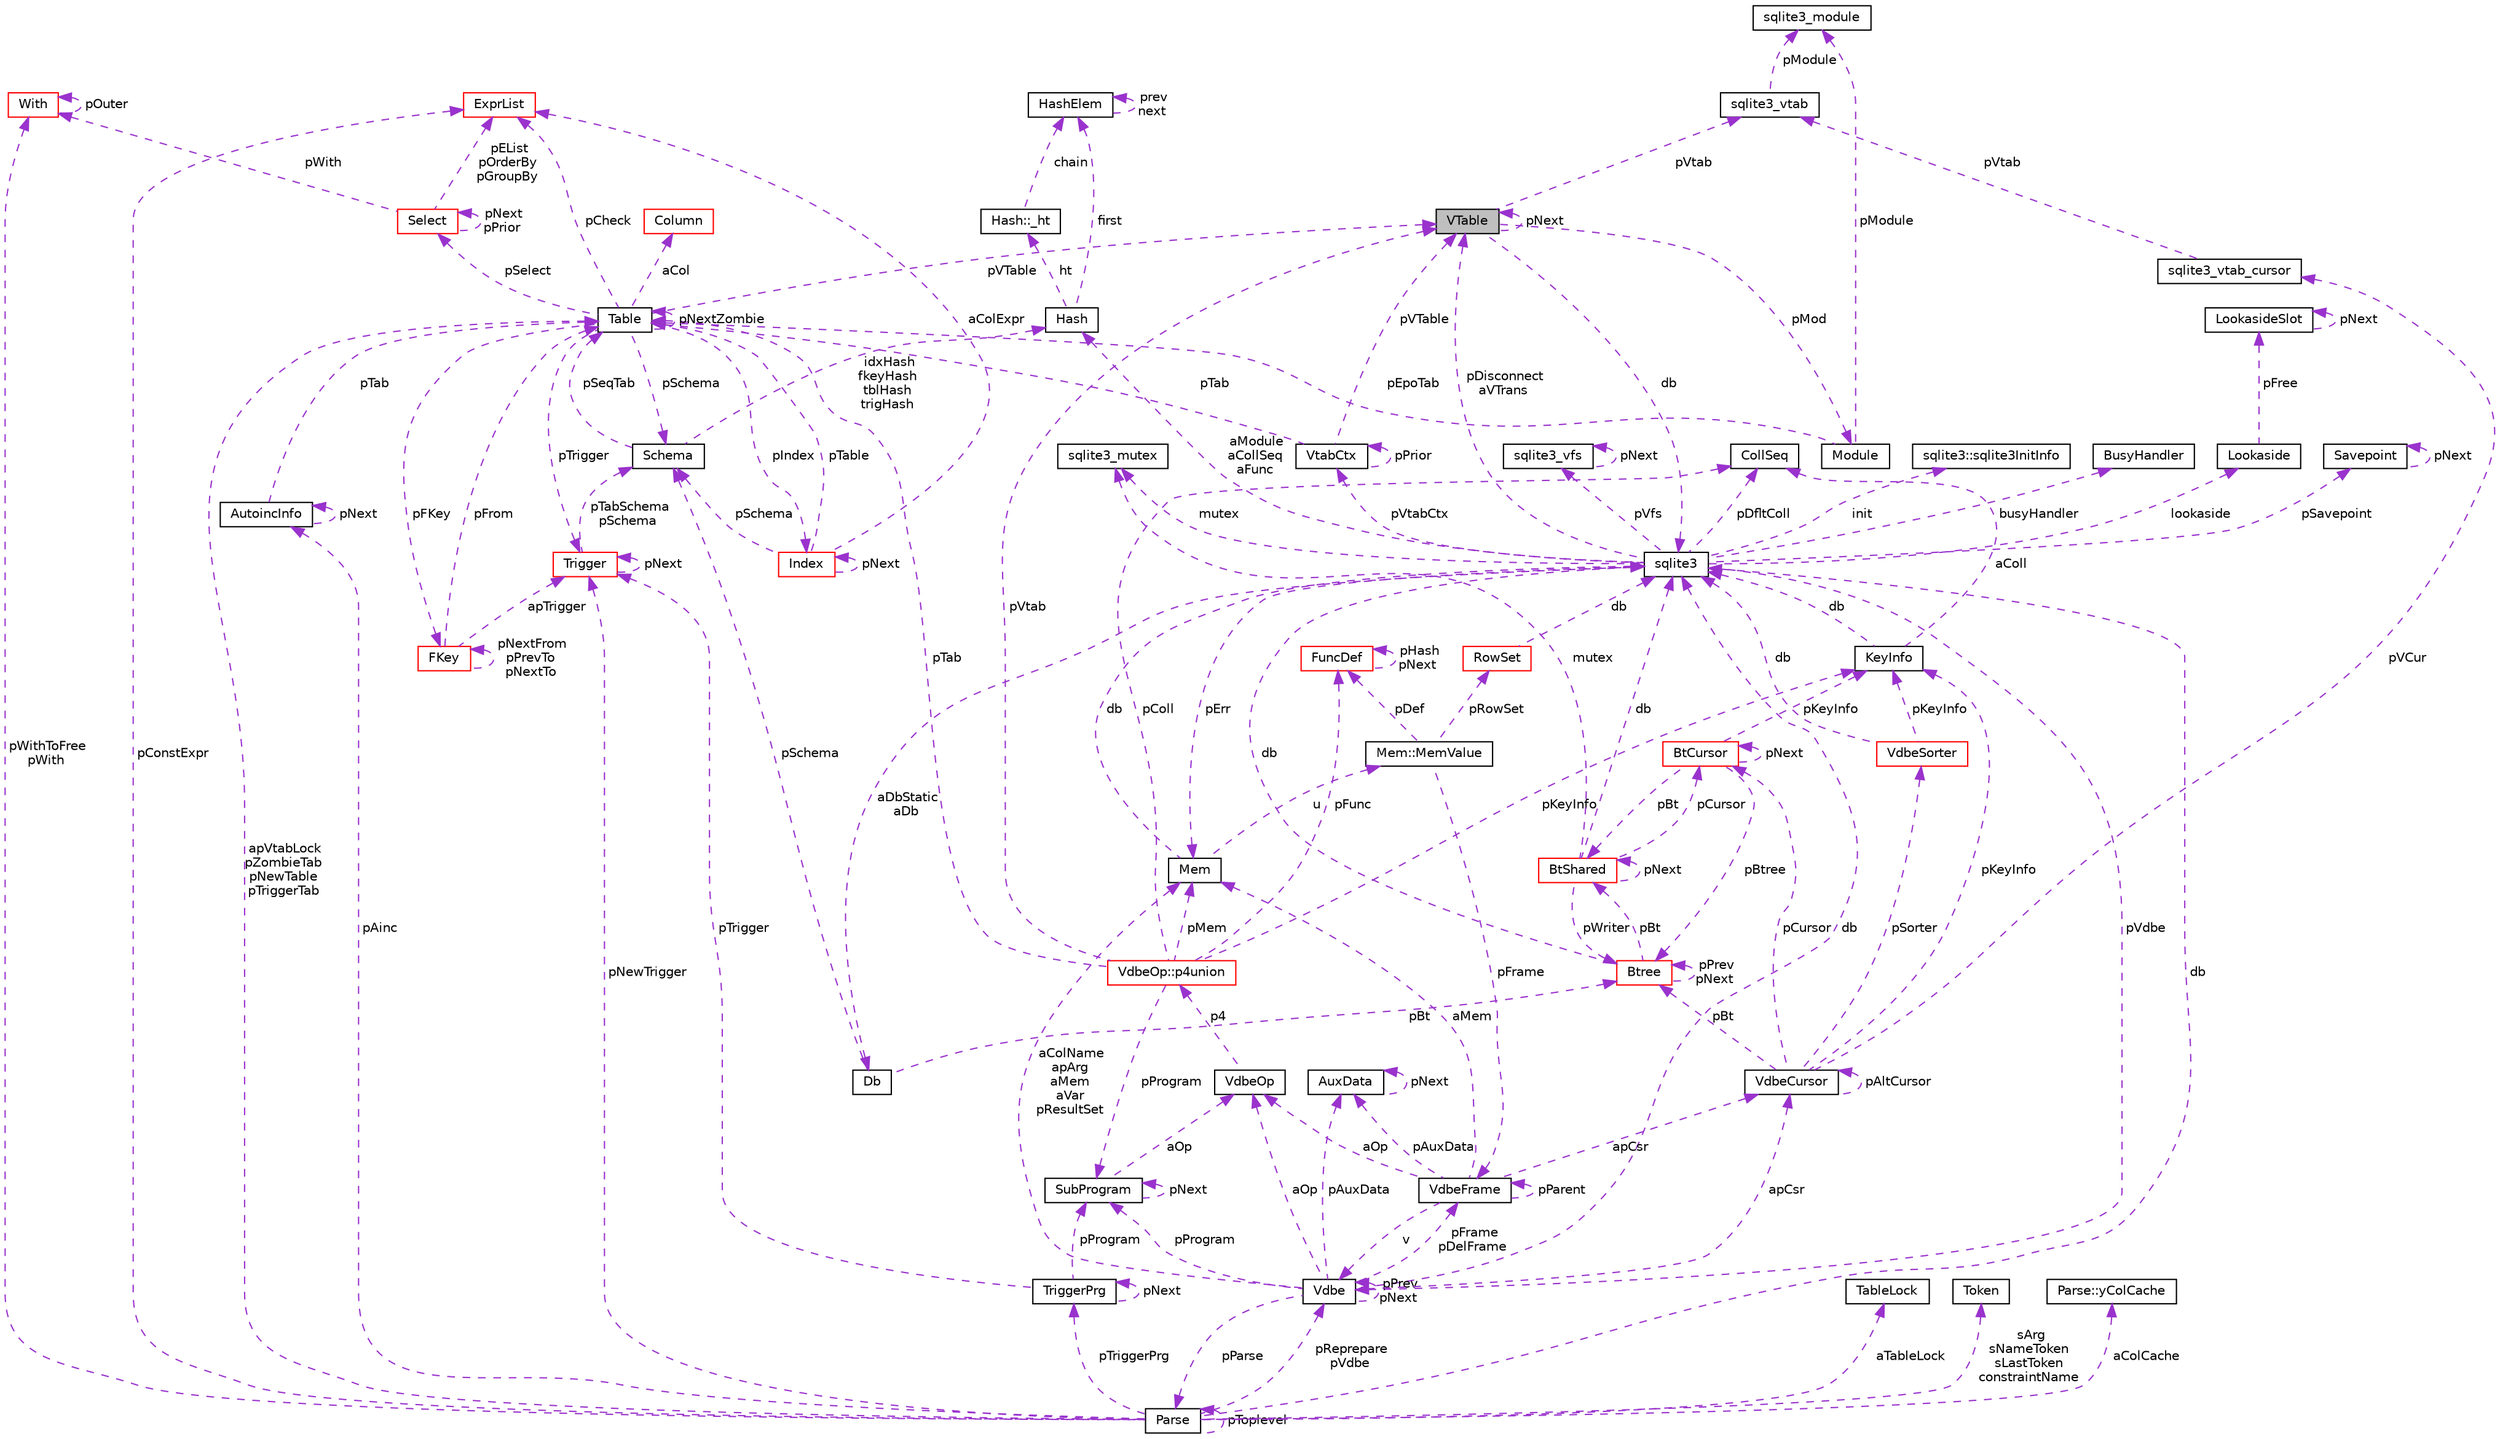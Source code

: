digraph "VTable"
{
  edge [fontname="Helvetica",fontsize="10",labelfontname="Helvetica",labelfontsize="10"];
  node [fontname="Helvetica",fontsize="10",shape=record];
  Node1 [label="VTable",height=0.2,width=0.4,color="black", fillcolor="grey75", style="filled", fontcolor="black"];
  Node2 -> Node1 [dir="back",color="darkorchid3",fontsize="10",style="dashed",label=" db" ,fontname="Helvetica"];
  Node2 [label="sqlite3",height=0.2,width=0.4,color="black", fillcolor="white", style="filled",URL="$structsqlite3.html"];
  Node3 -> Node2 [dir="back",color="darkorchid3",fontsize="10",style="dashed",label=" pErr" ,fontname="Helvetica"];
  Node3 [label="Mem",height=0.2,width=0.4,color="black", fillcolor="white", style="filled",URL="$structMem.html"];
  Node4 -> Node3 [dir="back",color="darkorchid3",fontsize="10",style="dashed",label=" u" ,fontname="Helvetica"];
  Node4 [label="Mem::MemValue",height=0.2,width=0.4,color="black", fillcolor="white", style="filled",URL="$unionMem_1_1MemValue.html"];
  Node5 -> Node4 [dir="back",color="darkorchid3",fontsize="10",style="dashed",label=" pFrame" ,fontname="Helvetica"];
  Node5 [label="VdbeFrame",height=0.2,width=0.4,color="black", fillcolor="white", style="filled",URL="$structVdbeFrame.html"];
  Node3 -> Node5 [dir="back",color="darkorchid3",fontsize="10",style="dashed",label=" aMem" ,fontname="Helvetica"];
  Node6 -> Node5 [dir="back",color="darkorchid3",fontsize="10",style="dashed",label=" v" ,fontname="Helvetica"];
  Node6 [label="Vdbe",height=0.2,width=0.4,color="black", fillcolor="white", style="filled",URL="$structVdbe.html"];
  Node3 -> Node6 [dir="back",color="darkorchid3",fontsize="10",style="dashed",label=" aColName\napArg\naMem\naVar\npResultSet" ,fontname="Helvetica"];
  Node6 -> Node6 [dir="back",color="darkorchid3",fontsize="10",style="dashed",label=" pPrev\npNext" ,fontname="Helvetica"];
  Node2 -> Node6 [dir="back",color="darkorchid3",fontsize="10",style="dashed",label=" db" ,fontname="Helvetica"];
  Node5 -> Node6 [dir="back",color="darkorchid3",fontsize="10",style="dashed",label=" pFrame\npDelFrame" ,fontname="Helvetica"];
  Node7 -> Node6 [dir="back",color="darkorchid3",fontsize="10",style="dashed",label=" pAuxData" ,fontname="Helvetica"];
  Node7 [label="AuxData",height=0.2,width=0.4,color="black", fillcolor="white", style="filled",URL="$structAuxData.html"];
  Node7 -> Node7 [dir="back",color="darkorchid3",fontsize="10",style="dashed",label=" pNext" ,fontname="Helvetica"];
  Node8 -> Node6 [dir="back",color="darkorchid3",fontsize="10",style="dashed",label=" pProgram" ,fontname="Helvetica"];
  Node8 [label="SubProgram",height=0.2,width=0.4,color="black", fillcolor="white", style="filled",URL="$structSubProgram.html"];
  Node8 -> Node8 [dir="back",color="darkorchid3",fontsize="10",style="dashed",label=" pNext" ,fontname="Helvetica"];
  Node9 -> Node8 [dir="back",color="darkorchid3",fontsize="10",style="dashed",label=" aOp" ,fontname="Helvetica"];
  Node9 [label="VdbeOp",height=0.2,width=0.4,color="black", fillcolor="white", style="filled",URL="$structVdbeOp.html"];
  Node10 -> Node9 [dir="back",color="darkorchid3",fontsize="10",style="dashed",label=" p4" ,fontname="Helvetica"];
  Node10 [label="VdbeOp::p4union",height=0.2,width=0.4,color="red", fillcolor="white", style="filled",URL="$unionVdbeOp_1_1p4union.html"];
  Node3 -> Node10 [dir="back",color="darkorchid3",fontsize="10",style="dashed",label=" pMem" ,fontname="Helvetica"];
  Node11 -> Node10 [dir="back",color="darkorchid3",fontsize="10",style="dashed",label=" pColl" ,fontname="Helvetica"];
  Node11 [label="CollSeq",height=0.2,width=0.4,color="black", fillcolor="white", style="filled",URL="$structCollSeq.html"];
  Node1 -> Node10 [dir="back",color="darkorchid3",fontsize="10",style="dashed",label=" pVtab" ,fontname="Helvetica"];
  Node12 -> Node10 [dir="back",color="darkorchid3",fontsize="10",style="dashed",label=" pTab" ,fontname="Helvetica"];
  Node12 [label="Table",height=0.2,width=0.4,color="black", fillcolor="white", style="filled",URL="$structTable.html"];
  Node13 -> Node12 [dir="back",color="darkorchid3",fontsize="10",style="dashed",label=" pSchema" ,fontname="Helvetica"];
  Node13 [label="Schema",height=0.2,width=0.4,color="black", fillcolor="white", style="filled",URL="$structSchema.html"];
  Node12 -> Node13 [dir="back",color="darkorchid3",fontsize="10",style="dashed",label=" pSeqTab" ,fontname="Helvetica"];
  Node14 -> Node13 [dir="back",color="darkorchid3",fontsize="10",style="dashed",label=" idxHash\nfkeyHash\ntblHash\ntrigHash" ,fontname="Helvetica"];
  Node14 [label="Hash",height=0.2,width=0.4,color="black", fillcolor="white", style="filled",URL="$structHash.html"];
  Node15 -> Node14 [dir="back",color="darkorchid3",fontsize="10",style="dashed",label=" ht" ,fontname="Helvetica"];
  Node15 [label="Hash::_ht",height=0.2,width=0.4,color="black", fillcolor="white", style="filled",URL="$structHash_1_1__ht.html"];
  Node16 -> Node15 [dir="back",color="darkorchid3",fontsize="10",style="dashed",label=" chain" ,fontname="Helvetica"];
  Node16 [label="HashElem",height=0.2,width=0.4,color="black", fillcolor="white", style="filled",URL="$structHashElem.html"];
  Node16 -> Node16 [dir="back",color="darkorchid3",fontsize="10",style="dashed",label=" prev\nnext" ,fontname="Helvetica"];
  Node16 -> Node14 [dir="back",color="darkorchid3",fontsize="10",style="dashed",label=" first" ,fontname="Helvetica"];
  Node17 -> Node12 [dir="back",color="darkorchid3",fontsize="10",style="dashed",label=" aCol" ,fontname="Helvetica"];
  Node17 [label="Column",height=0.2,width=0.4,color="red", fillcolor="white", style="filled",URL="$structColumn.html"];
  Node18 -> Node12 [dir="back",color="darkorchid3",fontsize="10",style="dashed",label=" pFKey" ,fontname="Helvetica"];
  Node18 [label="FKey",height=0.2,width=0.4,color="red", fillcolor="white", style="filled",URL="$structFKey.html"];
  Node18 -> Node18 [dir="back",color="darkorchid3",fontsize="10",style="dashed",label=" pNextFrom\npPrevTo\npNextTo" ,fontname="Helvetica"];
  Node12 -> Node18 [dir="back",color="darkorchid3",fontsize="10",style="dashed",label=" pFrom" ,fontname="Helvetica"];
  Node19 -> Node18 [dir="back",color="darkorchid3",fontsize="10",style="dashed",label=" apTrigger" ,fontname="Helvetica"];
  Node19 [label="Trigger",height=0.2,width=0.4,color="red", fillcolor="white", style="filled",URL="$structTrigger.html"];
  Node13 -> Node19 [dir="back",color="darkorchid3",fontsize="10",style="dashed",label=" pTabSchema\npSchema" ,fontname="Helvetica"];
  Node19 -> Node19 [dir="back",color="darkorchid3",fontsize="10",style="dashed",label=" pNext" ,fontname="Helvetica"];
  Node1 -> Node12 [dir="back",color="darkorchid3",fontsize="10",style="dashed",label=" pVTable" ,fontname="Helvetica"];
  Node12 -> Node12 [dir="back",color="darkorchid3",fontsize="10",style="dashed",label=" pNextZombie" ,fontname="Helvetica"];
  Node19 -> Node12 [dir="back",color="darkorchid3",fontsize="10",style="dashed",label=" pTrigger" ,fontname="Helvetica"];
  Node20 -> Node12 [dir="back",color="darkorchid3",fontsize="10",style="dashed",label=" pSelect" ,fontname="Helvetica"];
  Node20 [label="Select",height=0.2,width=0.4,color="red", fillcolor="white", style="filled",URL="$structSelect.html"];
  Node21 -> Node20 [dir="back",color="darkorchid3",fontsize="10",style="dashed",label=" pWith" ,fontname="Helvetica"];
  Node21 [label="With",height=0.2,width=0.4,color="red", fillcolor="white", style="filled",URL="$structWith.html"];
  Node21 -> Node21 [dir="back",color="darkorchid3",fontsize="10",style="dashed",label=" pOuter" ,fontname="Helvetica"];
  Node20 -> Node20 [dir="back",color="darkorchid3",fontsize="10",style="dashed",label=" pNext\npPrior" ,fontname="Helvetica"];
  Node22 -> Node20 [dir="back",color="darkorchid3",fontsize="10",style="dashed",label=" pEList\npOrderBy\npGroupBy" ,fontname="Helvetica"];
  Node22 [label="ExprList",height=0.2,width=0.4,color="red", fillcolor="white", style="filled",URL="$structExprList.html"];
  Node22 -> Node12 [dir="back",color="darkorchid3",fontsize="10",style="dashed",label=" pCheck" ,fontname="Helvetica"];
  Node23 -> Node12 [dir="back",color="darkorchid3",fontsize="10",style="dashed",label=" pIndex" ,fontname="Helvetica"];
  Node23 [label="Index",height=0.2,width=0.4,color="red", fillcolor="white", style="filled",URL="$structIndex.html"];
  Node13 -> Node23 [dir="back",color="darkorchid3",fontsize="10",style="dashed",label=" pSchema" ,fontname="Helvetica"];
  Node12 -> Node23 [dir="back",color="darkorchid3",fontsize="10",style="dashed",label=" pTable" ,fontname="Helvetica"];
  Node22 -> Node23 [dir="back",color="darkorchid3",fontsize="10",style="dashed",label=" aColExpr" ,fontname="Helvetica"];
  Node23 -> Node23 [dir="back",color="darkorchid3",fontsize="10",style="dashed",label=" pNext" ,fontname="Helvetica"];
  Node8 -> Node10 [dir="back",color="darkorchid3",fontsize="10",style="dashed",label=" pProgram" ,fontname="Helvetica"];
  Node24 -> Node10 [dir="back",color="darkorchid3",fontsize="10",style="dashed",label=" pKeyInfo" ,fontname="Helvetica"];
  Node24 [label="KeyInfo",height=0.2,width=0.4,color="black", fillcolor="white", style="filled",URL="$structKeyInfo.html"];
  Node2 -> Node24 [dir="back",color="darkorchid3",fontsize="10",style="dashed",label=" db" ,fontname="Helvetica"];
  Node11 -> Node24 [dir="back",color="darkorchid3",fontsize="10",style="dashed",label=" aColl" ,fontname="Helvetica"];
  Node25 -> Node10 [dir="back",color="darkorchid3",fontsize="10",style="dashed",label=" pFunc" ,fontname="Helvetica"];
  Node25 [label="FuncDef",height=0.2,width=0.4,color="red", fillcolor="white", style="filled",URL="$structFuncDef.html"];
  Node25 -> Node25 [dir="back",color="darkorchid3",fontsize="10",style="dashed",label=" pHash\npNext" ,fontname="Helvetica"];
  Node26 -> Node6 [dir="back",color="darkorchid3",fontsize="10",style="dashed",label=" apCsr" ,fontname="Helvetica"];
  Node26 [label="VdbeCursor",height=0.2,width=0.4,color="black", fillcolor="white", style="filled",URL="$structVdbeCursor.html"];
  Node27 -> Node26 [dir="back",color="darkorchid3",fontsize="10",style="dashed",label=" pCursor" ,fontname="Helvetica"];
  Node27 [label="BtCursor",height=0.2,width=0.4,color="red", fillcolor="white", style="filled",URL="$structBtCursor.html"];
  Node27 -> Node27 [dir="back",color="darkorchid3",fontsize="10",style="dashed",label=" pNext" ,fontname="Helvetica"];
  Node28 -> Node27 [dir="back",color="darkorchid3",fontsize="10",style="dashed",label=" pBt" ,fontname="Helvetica"];
  Node28 [label="BtShared",height=0.2,width=0.4,color="red", fillcolor="white", style="filled",URL="$structBtShared.html"];
  Node27 -> Node28 [dir="back",color="darkorchid3",fontsize="10",style="dashed",label=" pCursor" ,fontname="Helvetica"];
  Node28 -> Node28 [dir="back",color="darkorchid3",fontsize="10",style="dashed",label=" pNext" ,fontname="Helvetica"];
  Node2 -> Node28 [dir="back",color="darkorchid3",fontsize="10",style="dashed",label=" db" ,fontname="Helvetica"];
  Node29 -> Node28 [dir="back",color="darkorchid3",fontsize="10",style="dashed",label=" mutex" ,fontname="Helvetica"];
  Node29 [label="sqlite3_mutex",height=0.2,width=0.4,color="black", fillcolor="white", style="filled",URL="$structsqlite3__mutex.html"];
  Node30 -> Node28 [dir="back",color="darkorchid3",fontsize="10",style="dashed",label=" pWriter" ,fontname="Helvetica"];
  Node30 [label="Btree",height=0.2,width=0.4,color="red", fillcolor="white", style="filled",URL="$structBtree.html"];
  Node28 -> Node30 [dir="back",color="darkorchid3",fontsize="10",style="dashed",label=" pBt" ,fontname="Helvetica"];
  Node2 -> Node30 [dir="back",color="darkorchid3",fontsize="10",style="dashed",label=" db" ,fontname="Helvetica"];
  Node30 -> Node30 [dir="back",color="darkorchid3",fontsize="10",style="dashed",label=" pPrev\npNext" ,fontname="Helvetica"];
  Node24 -> Node27 [dir="back",color="darkorchid3",fontsize="10",style="dashed",label=" pKeyInfo" ,fontname="Helvetica"];
  Node30 -> Node27 [dir="back",color="darkorchid3",fontsize="10",style="dashed",label=" pBtree" ,fontname="Helvetica"];
  Node31 -> Node26 [dir="back",color="darkorchid3",fontsize="10",style="dashed",label=" pVCur" ,fontname="Helvetica"];
  Node31 [label="sqlite3_vtab_cursor",height=0.2,width=0.4,color="black", fillcolor="white", style="filled",URL="$structsqlite3__vtab__cursor.html"];
  Node32 -> Node31 [dir="back",color="darkorchid3",fontsize="10",style="dashed",label=" pVtab" ,fontname="Helvetica"];
  Node32 [label="sqlite3_vtab",height=0.2,width=0.4,color="black", fillcolor="white", style="filled",URL="$structsqlite3__vtab.html"];
  Node33 -> Node32 [dir="back",color="darkorchid3",fontsize="10",style="dashed",label=" pModule" ,fontname="Helvetica"];
  Node33 [label="sqlite3_module",height=0.2,width=0.4,color="black", fillcolor="white", style="filled",URL="$structsqlite3__module.html"];
  Node26 -> Node26 [dir="back",color="darkorchid3",fontsize="10",style="dashed",label=" pAltCursor" ,fontname="Helvetica"];
  Node24 -> Node26 [dir="back",color="darkorchid3",fontsize="10",style="dashed",label=" pKeyInfo" ,fontname="Helvetica"];
  Node30 -> Node26 [dir="back",color="darkorchid3",fontsize="10",style="dashed",label=" pBt" ,fontname="Helvetica"];
  Node34 -> Node26 [dir="back",color="darkorchid3",fontsize="10",style="dashed",label=" pSorter" ,fontname="Helvetica"];
  Node34 [label="VdbeSorter",height=0.2,width=0.4,color="red", fillcolor="white", style="filled",URL="$structVdbeSorter.html"];
  Node2 -> Node34 [dir="back",color="darkorchid3",fontsize="10",style="dashed",label=" db" ,fontname="Helvetica"];
  Node24 -> Node34 [dir="back",color="darkorchid3",fontsize="10",style="dashed",label=" pKeyInfo" ,fontname="Helvetica"];
  Node35 -> Node6 [dir="back",color="darkorchid3",fontsize="10",style="dashed",label=" pParse" ,fontname="Helvetica"];
  Node35 [label="Parse",height=0.2,width=0.4,color="black", fillcolor="white", style="filled",URL="$structParse.html"];
  Node6 -> Node35 [dir="back",color="darkorchid3",fontsize="10",style="dashed",label=" pReprepare\npVdbe" ,fontname="Helvetica"];
  Node2 -> Node35 [dir="back",color="darkorchid3",fontsize="10",style="dashed",label=" db" ,fontname="Helvetica"];
  Node36 -> Node35 [dir="back",color="darkorchid3",fontsize="10",style="dashed",label=" aTableLock" ,fontname="Helvetica"];
  Node36 [label="TableLock",height=0.2,width=0.4,color="black", fillcolor="white", style="filled",URL="$structTableLock.html"];
  Node37 -> Node35 [dir="back",color="darkorchid3",fontsize="10",style="dashed",label=" sArg\nsNameToken\nsLastToken\nconstraintName" ,fontname="Helvetica"];
  Node37 [label="Token",height=0.2,width=0.4,color="black", fillcolor="white", style="filled",URL="$structToken.html"];
  Node21 -> Node35 [dir="back",color="darkorchid3",fontsize="10",style="dashed",label=" pWithToFree\npWith" ,fontname="Helvetica"];
  Node38 -> Node35 [dir="back",color="darkorchid3",fontsize="10",style="dashed",label=" aColCache" ,fontname="Helvetica"];
  Node38 [label="Parse::yColCache",height=0.2,width=0.4,color="black", fillcolor="white", style="filled",URL="$structParse_1_1yColCache.html"];
  Node12 -> Node35 [dir="back",color="darkorchid3",fontsize="10",style="dashed",label=" apVtabLock\npZombieTab\npNewTable\npTriggerTab" ,fontname="Helvetica"];
  Node19 -> Node35 [dir="back",color="darkorchid3",fontsize="10",style="dashed",label=" pNewTrigger" ,fontname="Helvetica"];
  Node39 -> Node35 [dir="back",color="darkorchid3",fontsize="10",style="dashed",label=" pTriggerPrg" ,fontname="Helvetica"];
  Node39 [label="TriggerPrg",height=0.2,width=0.4,color="black", fillcolor="white", style="filled",URL="$structTriggerPrg.html"];
  Node8 -> Node39 [dir="back",color="darkorchid3",fontsize="10",style="dashed",label=" pProgram" ,fontname="Helvetica"];
  Node19 -> Node39 [dir="back",color="darkorchid3",fontsize="10",style="dashed",label=" pTrigger" ,fontname="Helvetica"];
  Node39 -> Node39 [dir="back",color="darkorchid3",fontsize="10",style="dashed",label=" pNext" ,fontname="Helvetica"];
  Node40 -> Node35 [dir="back",color="darkorchid3",fontsize="10",style="dashed",label=" pAinc" ,fontname="Helvetica"];
  Node40 [label="AutoincInfo",height=0.2,width=0.4,color="black", fillcolor="white", style="filled",URL="$structAutoincInfo.html"];
  Node12 -> Node40 [dir="back",color="darkorchid3",fontsize="10",style="dashed",label=" pTab" ,fontname="Helvetica"];
  Node40 -> Node40 [dir="back",color="darkorchid3",fontsize="10",style="dashed",label=" pNext" ,fontname="Helvetica"];
  Node22 -> Node35 [dir="back",color="darkorchid3",fontsize="10",style="dashed",label=" pConstExpr" ,fontname="Helvetica"];
  Node35 -> Node35 [dir="back",color="darkorchid3",fontsize="10",style="dashed",label=" pToplevel" ,fontname="Helvetica"];
  Node9 -> Node6 [dir="back",color="darkorchid3",fontsize="10",style="dashed",label=" aOp" ,fontname="Helvetica"];
  Node5 -> Node5 [dir="back",color="darkorchid3",fontsize="10",style="dashed",label=" pParent" ,fontname="Helvetica"];
  Node7 -> Node5 [dir="back",color="darkorchid3",fontsize="10",style="dashed",label=" pAuxData" ,fontname="Helvetica"];
  Node26 -> Node5 [dir="back",color="darkorchid3",fontsize="10",style="dashed",label=" apCsr" ,fontname="Helvetica"];
  Node9 -> Node5 [dir="back",color="darkorchid3",fontsize="10",style="dashed",label=" aOp" ,fontname="Helvetica"];
  Node41 -> Node4 [dir="back",color="darkorchid3",fontsize="10",style="dashed",label=" pRowSet" ,fontname="Helvetica"];
  Node41 [label="RowSet",height=0.2,width=0.4,color="red", fillcolor="white", style="filled",URL="$structRowSet.html"];
  Node2 -> Node41 [dir="back",color="darkorchid3",fontsize="10",style="dashed",label=" db" ,fontname="Helvetica"];
  Node25 -> Node4 [dir="back",color="darkorchid3",fontsize="10",style="dashed",label=" pDef" ,fontname="Helvetica"];
  Node2 -> Node3 [dir="back",color="darkorchid3",fontsize="10",style="dashed",label=" db" ,fontname="Helvetica"];
  Node6 -> Node2 [dir="back",color="darkorchid3",fontsize="10",style="dashed",label=" pVdbe" ,fontname="Helvetica"];
  Node42 -> Node2 [dir="back",color="darkorchid3",fontsize="10",style="dashed",label=" pSavepoint" ,fontname="Helvetica"];
  Node42 [label="Savepoint",height=0.2,width=0.4,color="black", fillcolor="white", style="filled",URL="$structSavepoint.html"];
  Node42 -> Node42 [dir="back",color="darkorchid3",fontsize="10",style="dashed",label=" pNext" ,fontname="Helvetica"];
  Node43 -> Node2 [dir="back",color="darkorchid3",fontsize="10",style="dashed",label=" lookaside" ,fontname="Helvetica"];
  Node43 [label="Lookaside",height=0.2,width=0.4,color="black", fillcolor="white", style="filled",URL="$structLookaside.html"];
  Node44 -> Node43 [dir="back",color="darkorchid3",fontsize="10",style="dashed",label=" pFree" ,fontname="Helvetica"];
  Node44 [label="LookasideSlot",height=0.2,width=0.4,color="black", fillcolor="white", style="filled",URL="$structLookasideSlot.html"];
  Node44 -> Node44 [dir="back",color="darkorchid3",fontsize="10",style="dashed",label=" pNext" ,fontname="Helvetica"];
  Node29 -> Node2 [dir="back",color="darkorchid3",fontsize="10",style="dashed",label=" mutex" ,fontname="Helvetica"];
  Node45 -> Node2 [dir="back",color="darkorchid3",fontsize="10",style="dashed",label=" pVfs" ,fontname="Helvetica"];
  Node45 [label="sqlite3_vfs",height=0.2,width=0.4,color="black", fillcolor="white", style="filled",URL="$structsqlite3__vfs.html"];
  Node45 -> Node45 [dir="back",color="darkorchid3",fontsize="10",style="dashed",label=" pNext" ,fontname="Helvetica"];
  Node46 -> Node2 [dir="back",color="darkorchid3",fontsize="10",style="dashed",label=" init" ,fontname="Helvetica"];
  Node46 [label="sqlite3::sqlite3InitInfo",height=0.2,width=0.4,color="black", fillcolor="white", style="filled",URL="$structsqlite3_1_1sqlite3InitInfo.html"];
  Node47 -> Node2 [dir="back",color="darkorchid3",fontsize="10",style="dashed",label=" busyHandler" ,fontname="Helvetica"];
  Node47 [label="BusyHandler",height=0.2,width=0.4,color="black", fillcolor="white", style="filled",URL="$structBusyHandler.html"];
  Node48 -> Node2 [dir="back",color="darkorchid3",fontsize="10",style="dashed",label=" pVtabCtx" ,fontname="Helvetica"];
  Node48 [label="VtabCtx",height=0.2,width=0.4,color="black", fillcolor="white", style="filled",URL="$structVtabCtx.html"];
  Node48 -> Node48 [dir="back",color="darkorchid3",fontsize="10",style="dashed",label=" pPrior" ,fontname="Helvetica"];
  Node1 -> Node48 [dir="back",color="darkorchid3",fontsize="10",style="dashed",label=" pVTable" ,fontname="Helvetica"];
  Node12 -> Node48 [dir="back",color="darkorchid3",fontsize="10",style="dashed",label=" pTab" ,fontname="Helvetica"];
  Node11 -> Node2 [dir="back",color="darkorchid3",fontsize="10",style="dashed",label=" pDfltColl" ,fontname="Helvetica"];
  Node1 -> Node2 [dir="back",color="darkorchid3",fontsize="10",style="dashed",label=" pDisconnect\naVTrans" ,fontname="Helvetica"];
  Node49 -> Node2 [dir="back",color="darkorchid3",fontsize="10",style="dashed",label=" aDbStatic\naDb" ,fontname="Helvetica"];
  Node49 [label="Db",height=0.2,width=0.4,color="black", fillcolor="white", style="filled",URL="$structDb.html"];
  Node13 -> Node49 [dir="back",color="darkorchid3",fontsize="10",style="dashed",label=" pSchema" ,fontname="Helvetica"];
  Node30 -> Node49 [dir="back",color="darkorchid3",fontsize="10",style="dashed",label=" pBt" ,fontname="Helvetica"];
  Node14 -> Node2 [dir="back",color="darkorchid3",fontsize="10",style="dashed",label=" aModule\naCollSeq\naFunc" ,fontname="Helvetica"];
  Node1 -> Node1 [dir="back",color="darkorchid3",fontsize="10",style="dashed",label=" pNext" ,fontname="Helvetica"];
  Node50 -> Node1 [dir="back",color="darkorchid3",fontsize="10",style="dashed",label=" pMod" ,fontname="Helvetica"];
  Node50 [label="Module",height=0.2,width=0.4,color="black", fillcolor="white", style="filled",URL="$structModule.html"];
  Node33 -> Node50 [dir="back",color="darkorchid3",fontsize="10",style="dashed",label=" pModule" ,fontname="Helvetica"];
  Node12 -> Node50 [dir="back",color="darkorchid3",fontsize="10",style="dashed",label=" pEpoTab" ,fontname="Helvetica"];
  Node32 -> Node1 [dir="back",color="darkorchid3",fontsize="10",style="dashed",label=" pVtab" ,fontname="Helvetica"];
}
